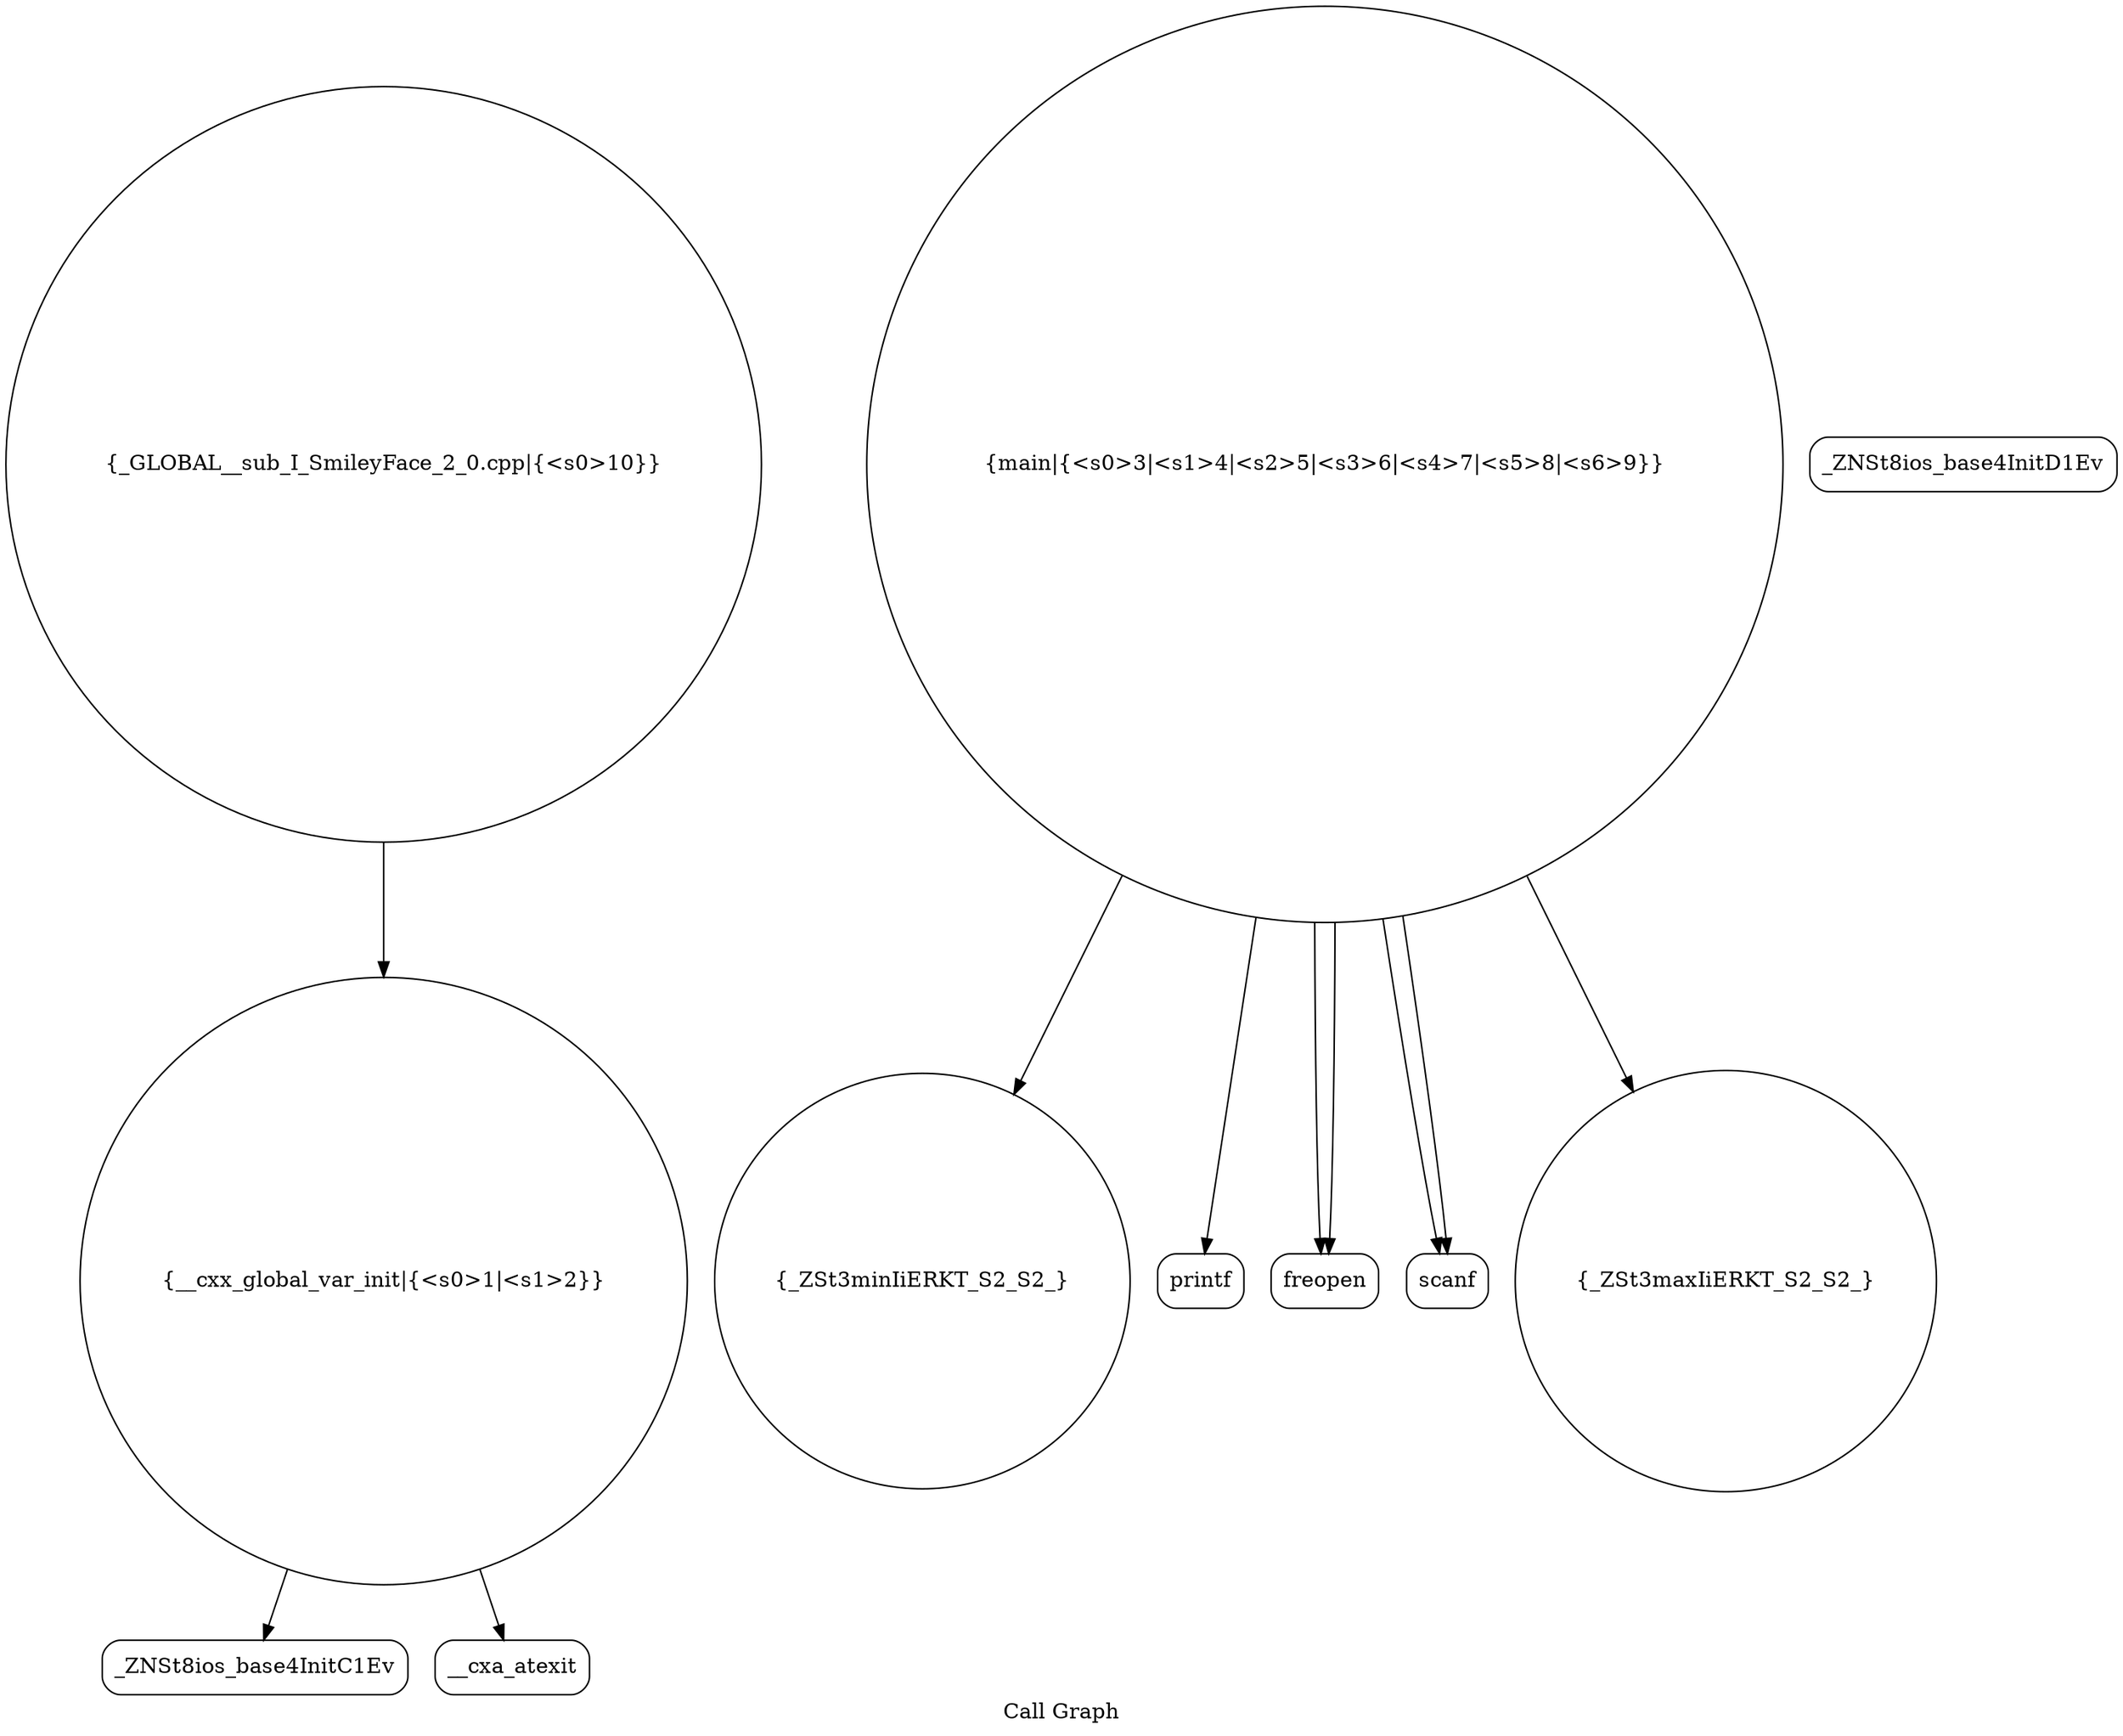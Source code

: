 digraph "Call Graph" {
	label="Call Graph";

	Node0x55fed71e8330 [shape=record,shape=circle,label="{__cxx_global_var_init|{<s0>1|<s1>2}}"];
	Node0x55fed71e8330:s0 -> Node0x55fed71e87c0[color=black];
	Node0x55fed71e8330:s1 -> Node0x55fed71e88c0[color=black];
	Node0x55fed71e8ac0 [shape=record,shape=circle,label="{_ZSt3minIiERKT_S2_S2_}"];
	Node0x55fed71e8840 [shape=record,shape=Mrecord,label="{_ZNSt8ios_base4InitD1Ev}"];
	Node0x55fed71e8bc0 [shape=record,shape=Mrecord,label="{printf}"];
	Node0x55fed71e8940 [shape=record,shape=circle,label="{main|{<s0>3|<s1>4|<s2>5|<s3>6|<s4>7|<s5>8|<s6>9}}"];
	Node0x55fed71e8940:s0 -> Node0x55fed71e89c0[color=black];
	Node0x55fed71e8940:s1 -> Node0x55fed71e89c0[color=black];
	Node0x55fed71e8940:s2 -> Node0x55fed71e8a40[color=black];
	Node0x55fed71e8940:s3 -> Node0x55fed71e8a40[color=black];
	Node0x55fed71e8940:s4 -> Node0x55fed71e8ac0[color=black];
	Node0x55fed71e8940:s5 -> Node0x55fed71e8b40[color=black];
	Node0x55fed71e8940:s6 -> Node0x55fed71e8bc0[color=black];
	Node0x55fed71e8a40 [shape=record,shape=Mrecord,label="{scanf}"];
	Node0x55fed71e87c0 [shape=record,shape=Mrecord,label="{_ZNSt8ios_base4InitC1Ev}"];
	Node0x55fed71e8b40 [shape=record,shape=circle,label="{_ZSt3maxIiERKT_S2_S2_}"];
	Node0x55fed71e88c0 [shape=record,shape=Mrecord,label="{__cxa_atexit}"];
	Node0x55fed71e8c40 [shape=record,shape=circle,label="{_GLOBAL__sub_I_SmileyFace_2_0.cpp|{<s0>10}}"];
	Node0x55fed71e8c40:s0 -> Node0x55fed71e8330[color=black];
	Node0x55fed71e89c0 [shape=record,shape=Mrecord,label="{freopen}"];
}

